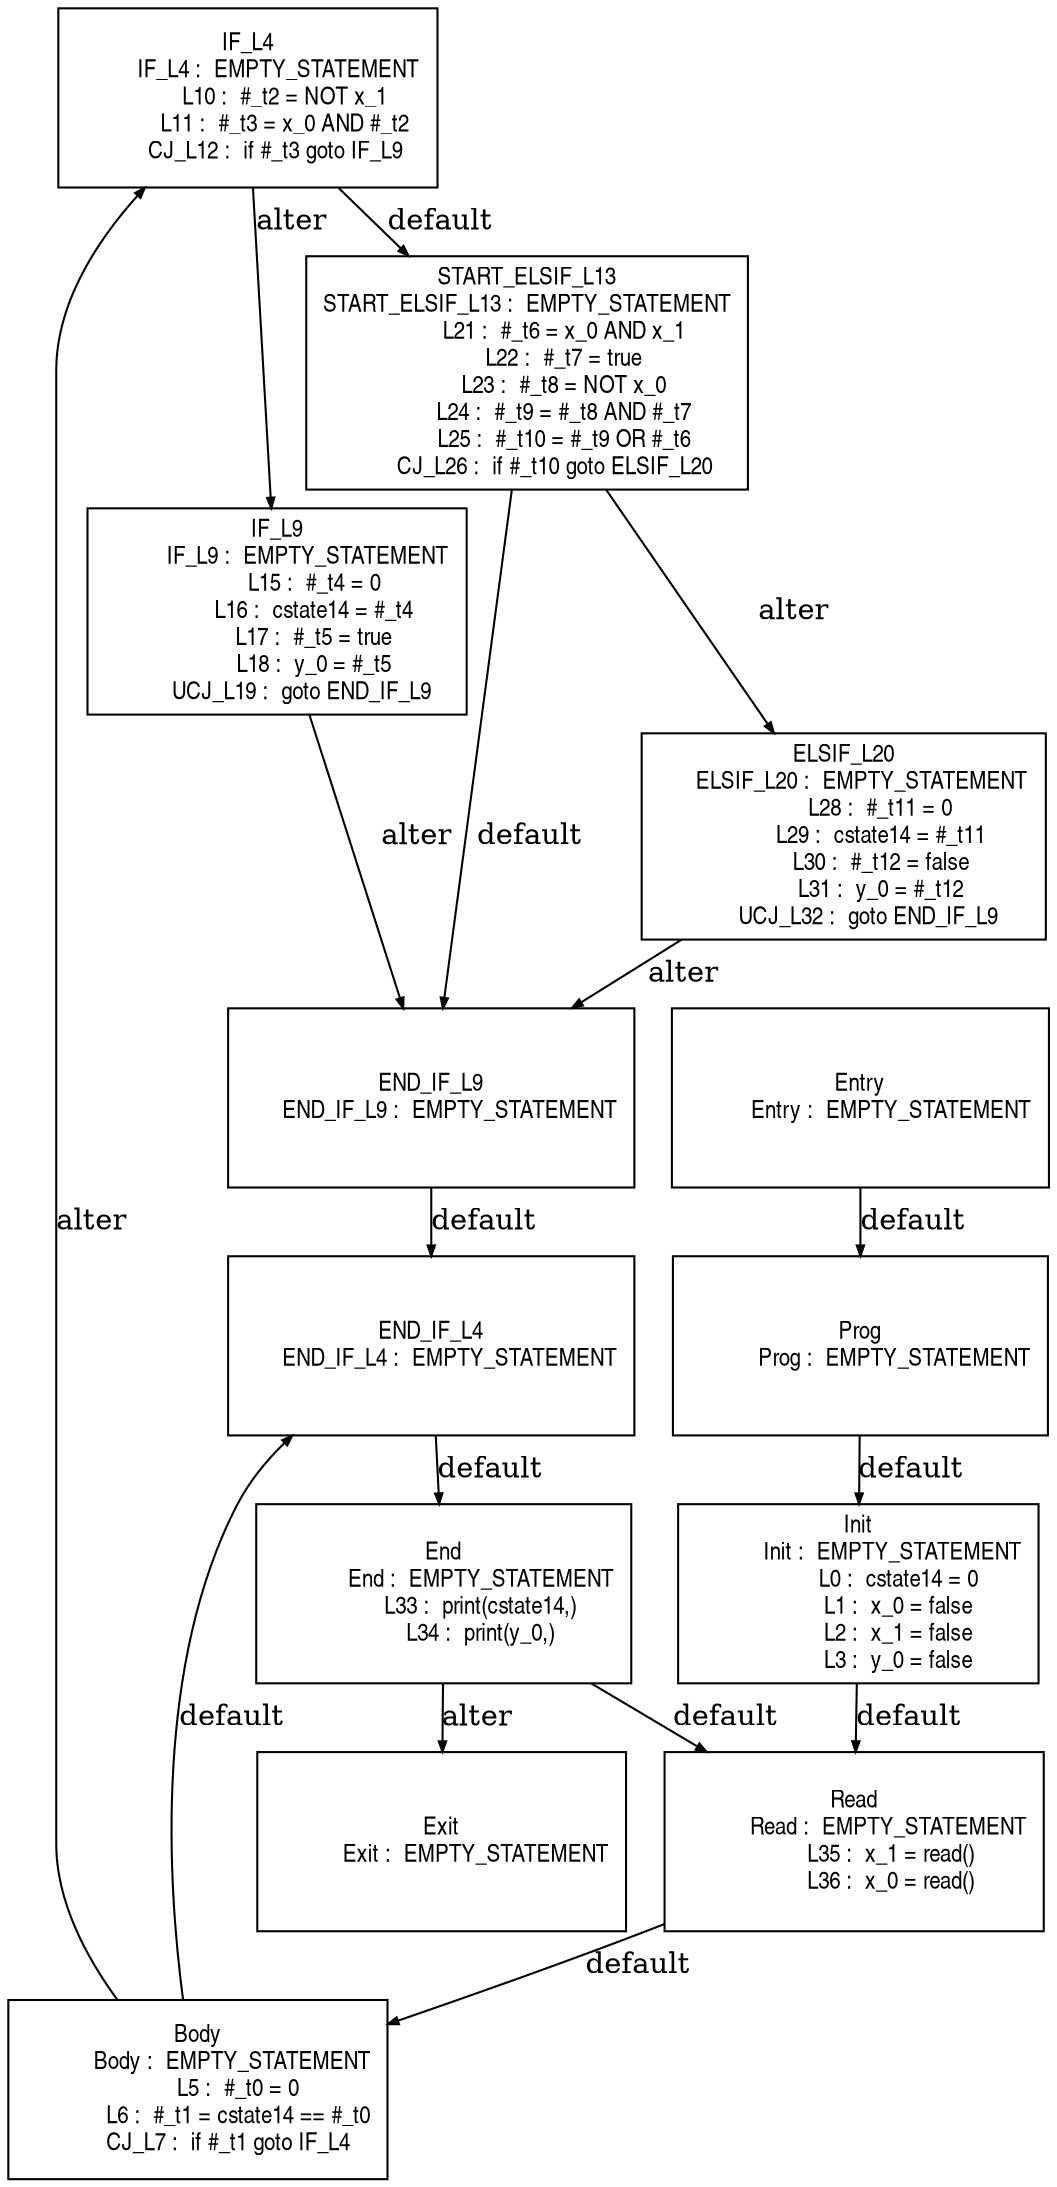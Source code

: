 digraph G {
  ranksep=.25;
  edge [arrowsize=.5]
  node [shape=rectangle, fontname="ArialNarrow",
        fontsize=12,  height=1.2];
  "IF_L4
          IF_L4 :  EMPTY_STATEMENT
            L10 :  #_t2 = NOT x_1
            L11 :  #_t3 = x_0 AND #_t2
         CJ_L12 :  if #_t3 goto IF_L9
"; "ELSIF_L20
      ELSIF_L20 :  EMPTY_STATEMENT
            L28 :  #_t11 = 0
            L29 :  cstate14 = #_t11
            L30 :  #_t12 = false
            L31 :  y_0 = #_t12
        UCJ_L32 :  goto END_IF_L9
"; "End
            End :  EMPTY_STATEMENT
            L33 :  print(cstate14,)
            L34 :  print(y_0,)
"; "START_ELSIF_L13
START_ELSIF_L13 :  EMPTY_STATEMENT
            L21 :  #_t6 = x_0 AND x_1
            L22 :  #_t7 = true
            L23 :  #_t8 = NOT x_0
            L24 :  #_t9 = #_t8 AND #_t7
            L25 :  #_t10 = #_t9 OR #_t6
         CJ_L26 :  if #_t10 goto ELSIF_L20
"; "END_IF_L4
      END_IF_L4 :  EMPTY_STATEMENT
"; "Init
           Init :  EMPTY_STATEMENT
             L0 :  cstate14 = 0
             L1 :  x_0 = false
             L2 :  x_1 = false
             L3 :  y_0 = false
"; "Exit
           Exit :  EMPTY_STATEMENT
"; "Body
           Body :  EMPTY_STATEMENT
             L5 :  #_t0 = 0
             L6 :  #_t1 = cstate14 == #_t0
          CJ_L7 :  if #_t1 goto IF_L4
"; "Read
           Read :  EMPTY_STATEMENT
            L35 :  x_1 = read()
            L36 :  x_0 = read()
"; "END_IF_L9
      END_IF_L9 :  EMPTY_STATEMENT
"; "Prog
           Prog :  EMPTY_STATEMENT
"; "Entry
          Entry :  EMPTY_STATEMENT
"; "IF_L9
          IF_L9 :  EMPTY_STATEMENT
            L15 :  #_t4 = 0
            L16 :  cstate14 = #_t4
            L17 :  #_t5 = true
            L18 :  y_0 = #_t5
        UCJ_L19 :  goto END_IF_L9
"; 
  "Prog
           Prog :  EMPTY_STATEMENT
" -> "Init
           Init :  EMPTY_STATEMENT
             L0 :  cstate14 = 0
             L1 :  x_0 = false
             L2 :  x_1 = false
             L3 :  y_0 = false
"  [label="default"];
  "Init
           Init :  EMPTY_STATEMENT
             L0 :  cstate14 = 0
             L1 :  x_0 = false
             L2 :  x_1 = false
             L3 :  y_0 = false
" -> "Read
           Read :  EMPTY_STATEMENT
            L35 :  x_1 = read()
            L36 :  x_0 = read()
"  [label="default"];
  "Body
           Body :  EMPTY_STATEMENT
             L5 :  #_t0 = 0
             L6 :  #_t1 = cstate14 == #_t0
          CJ_L7 :  if #_t1 goto IF_L4
" -> "END_IF_L4
      END_IF_L4 :  EMPTY_STATEMENT
"  [label="default"];
  "Body
           Body :  EMPTY_STATEMENT
             L5 :  #_t0 = 0
             L6 :  #_t1 = cstate14 == #_t0
          CJ_L7 :  if #_t1 goto IF_L4
" -> "IF_L4
          IF_L4 :  EMPTY_STATEMENT
            L10 :  #_t2 = NOT x_1
            L11 :  #_t3 = x_0 AND #_t2
         CJ_L12 :  if #_t3 goto IF_L9
"  [label="alter"];
  "IF_L4
          IF_L4 :  EMPTY_STATEMENT
            L10 :  #_t2 = NOT x_1
            L11 :  #_t3 = x_0 AND #_t2
         CJ_L12 :  if #_t3 goto IF_L9
" -> "START_ELSIF_L13
START_ELSIF_L13 :  EMPTY_STATEMENT
            L21 :  #_t6 = x_0 AND x_1
            L22 :  #_t7 = true
            L23 :  #_t8 = NOT x_0
            L24 :  #_t9 = #_t8 AND #_t7
            L25 :  #_t10 = #_t9 OR #_t6
         CJ_L26 :  if #_t10 goto ELSIF_L20
"  [label="default"];
  "IF_L4
          IF_L4 :  EMPTY_STATEMENT
            L10 :  #_t2 = NOT x_1
            L11 :  #_t3 = x_0 AND #_t2
         CJ_L12 :  if #_t3 goto IF_L9
" -> "IF_L9
          IF_L9 :  EMPTY_STATEMENT
            L15 :  #_t4 = 0
            L16 :  cstate14 = #_t4
            L17 :  #_t5 = true
            L18 :  y_0 = #_t5
        UCJ_L19 :  goto END_IF_L9
"  [label="alter"];
  "IF_L9
          IF_L9 :  EMPTY_STATEMENT
            L15 :  #_t4 = 0
            L16 :  cstate14 = #_t4
            L17 :  #_t5 = true
            L18 :  y_0 = #_t5
        UCJ_L19 :  goto END_IF_L9
" -> "END_IF_L9
      END_IF_L9 :  EMPTY_STATEMENT
"  [label="alter"];
  "START_ELSIF_L13
START_ELSIF_L13 :  EMPTY_STATEMENT
            L21 :  #_t6 = x_0 AND x_1
            L22 :  #_t7 = true
            L23 :  #_t8 = NOT x_0
            L24 :  #_t9 = #_t8 AND #_t7
            L25 :  #_t10 = #_t9 OR #_t6
         CJ_L26 :  if #_t10 goto ELSIF_L20
" -> "END_IF_L9
      END_IF_L9 :  EMPTY_STATEMENT
"  [label="default"];
  "START_ELSIF_L13
START_ELSIF_L13 :  EMPTY_STATEMENT
            L21 :  #_t6 = x_0 AND x_1
            L22 :  #_t7 = true
            L23 :  #_t8 = NOT x_0
            L24 :  #_t9 = #_t8 AND #_t7
            L25 :  #_t10 = #_t9 OR #_t6
         CJ_L26 :  if #_t10 goto ELSIF_L20
" -> "ELSIF_L20
      ELSIF_L20 :  EMPTY_STATEMENT
            L28 :  #_t11 = 0
            L29 :  cstate14 = #_t11
            L30 :  #_t12 = false
            L31 :  y_0 = #_t12
        UCJ_L32 :  goto END_IF_L9
"  [label="alter"];
  "ELSIF_L20
      ELSIF_L20 :  EMPTY_STATEMENT
            L28 :  #_t11 = 0
            L29 :  cstate14 = #_t11
            L30 :  #_t12 = false
            L31 :  y_0 = #_t12
        UCJ_L32 :  goto END_IF_L9
" -> "END_IF_L9
      END_IF_L9 :  EMPTY_STATEMENT
"  [label="alter"];
  "END_IF_L9
      END_IF_L9 :  EMPTY_STATEMENT
" -> "END_IF_L4
      END_IF_L4 :  EMPTY_STATEMENT
"  [label="default"];
  "END_IF_L4
      END_IF_L4 :  EMPTY_STATEMENT
" -> "End
            End :  EMPTY_STATEMENT
            L33 :  print(cstate14,)
            L34 :  print(y_0,)
"  [label="default"];
  "Entry
          Entry :  EMPTY_STATEMENT
" -> "Prog
           Prog :  EMPTY_STATEMENT
"  [label="default"];
  "End
            End :  EMPTY_STATEMENT
            L33 :  print(cstate14,)
            L34 :  print(y_0,)
" -> "Read
           Read :  EMPTY_STATEMENT
            L35 :  x_1 = read()
            L36 :  x_0 = read()
"  [label="default"];
  "End
            End :  EMPTY_STATEMENT
            L33 :  print(cstate14,)
            L34 :  print(y_0,)
" -> "Exit
           Exit :  EMPTY_STATEMENT
"  [label="alter"];
  "Read
           Read :  EMPTY_STATEMENT
            L35 :  x_1 = read()
            L36 :  x_0 = read()
" -> "Body
           Body :  EMPTY_STATEMENT
             L5 :  #_t0 = 0
             L6 :  #_t1 = cstate14 == #_t0
          CJ_L7 :  if #_t1 goto IF_L4
"  [label="default"];
}
